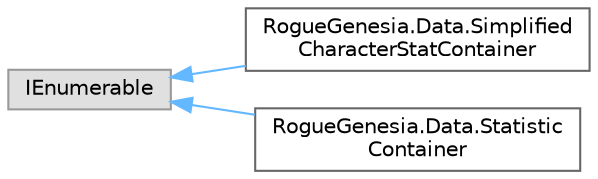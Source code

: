 digraph "Graphical Class Hierarchy"
{
 // LATEX_PDF_SIZE
  bgcolor="transparent";
  edge [fontname=Helvetica,fontsize=10,labelfontname=Helvetica,labelfontsize=10];
  node [fontname=Helvetica,fontsize=10,shape=box,height=0.2,width=0.4];
  rankdir="LR";
  Node0 [label="IEnumerable",height=0.2,width=0.4,color="grey60", fillcolor="#E0E0E0", style="filled",tooltip=" "];
  Node0 -> Node1 [dir="back",color="steelblue1",style="solid"];
  Node1 [label="RogueGenesia.Data.Simplified\lCharacterStatContainer",height=0.2,width=0.4,color="grey40", fillcolor="white", style="filled",URL="$class_rogue_genesia_1_1_data_1_1_simplified_character_stat_container.html",tooltip=" "];
  Node0 -> Node2 [dir="back",color="steelblue1",style="solid"];
  Node2 [label="RogueGenesia.Data.Statistic\lContainer",height=0.2,width=0.4,color="grey40", fillcolor="white", style="filled",URL="$class_rogue_genesia_1_1_data_1_1_statistic_container.html",tooltip=" "];
}
